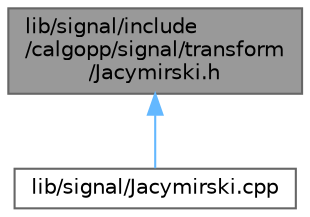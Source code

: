digraph "lib/signal/include/calgopp/signal/transform/Jacymirski.h"
{
 // LATEX_PDF_SIZE
  bgcolor="transparent";
  edge [fontname=Helvetica,fontsize=10,labelfontname=Helvetica,labelfontsize=10];
  node [fontname=Helvetica,fontsize=10,shape=box,height=0.2,width=0.4];
  Node1 [label="lib/signal/include\l/calgopp/signal/transform\l/Jacymirski.h",height=0.2,width=0.4,color="gray40", fillcolor="grey60", style="filled", fontcolor="black",tooltip=" "];
  Node1 -> Node2 [dir="back",color="steelblue1",style="solid"];
  Node2 [label="lib/signal/Jacymirski.cpp",height=0.2,width=0.4,color="grey40", fillcolor="white", style="filled",URL="$Jacymirski_8cpp.html",tooltip=" "];
}
